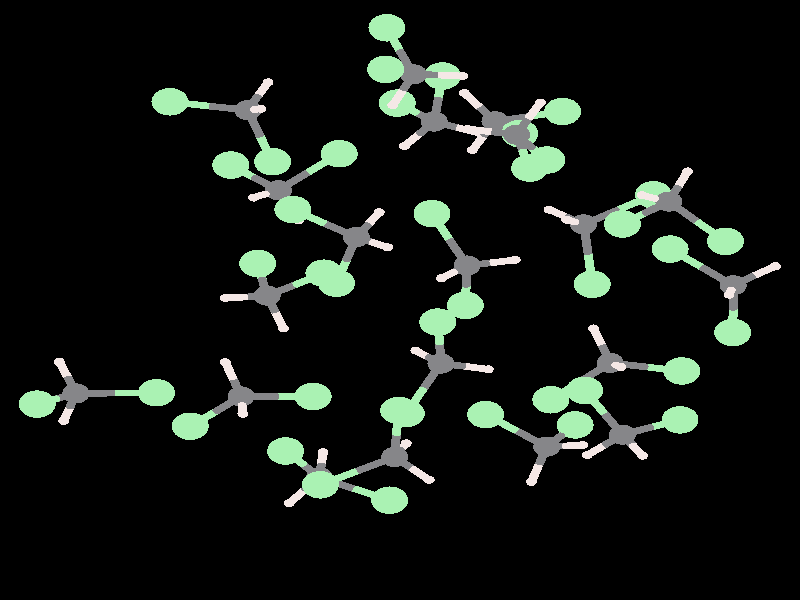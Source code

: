 #include "colors.inc"
#include "finish.inc"

global_settings {assumed_gamma 1 max_trace_level 6}
background {color White transmit 1.0}
camera {orthographic angle 0
  right -17.77*x up 17.92*y
  direction 50.00*z
  location <0,0,50.00> look_at <0,0,0>}


light_source {<  2.00,   3.00,  40.00> color White
  area_light <0.70, 0, 0>, <0, 0.70, 0>, 3, 3
  adaptive 1 jitter}
// no fog
#declare simple = finish {phong 0.7}
#declare pale = finish {ambient 0.5 diffuse 0.85 roughness 0.001 specular 0.200 }
#declare intermediate = finish {ambient 0.3 diffuse 0.6 specular 0.1 roughness 0.04}
#declare vmd = finish {ambient 0.0 diffuse 0.65 phong 0.1 phong_size 40.0 specular 0.5 }
#declare jmol = finish {ambient 0.2 diffuse 0.6 specular 1 roughness 0.001 metallic}
#declare ase2 = finish {ambient 0.05 brilliance 3 diffuse 0.6 metallic specular 0.7 roughness 0.04 reflection 0.15}
#declare ase3 = finish {ambient 0.15 brilliance 2 diffuse 0.6 metallic specular 1.0 roughness 0.001 reflection 0.0}
#declare glass = finish {ambient 0.05 diffuse 0.3 specular 1.0 roughness 0.001}
#declare glass2 = finish {ambient 0.01 diffuse 0.3 specular 1.0 reflection 0.25 roughness 0.001}
#declare Rcell = 0.050;
#declare Rbond = 0.100;

#macro atom(LOC, R, COL, TRANS, FIN)
  sphere{LOC, R texture{pigment{color COL transmit TRANS} finish{FIN}}}
#end
#macro constrain(LOC, R, COL, TRANS FIN)
union{torus{R, Rcell rotate 45*z texture{pigment{color COL transmit TRANS} finish{FIN}}}
     torus{R, Rcell rotate -45*z texture{pigment{color COL transmit TRANS} finish{FIN}}}
     translate LOC}
#end

// no cell vertices
atom(<  1.49,   1.03,  -9.74>, 0.30, rgb <0.24, 0.24, 0.25>, 0.0, jmol) // #0
atom(<  0.71,   2.58, -10.24>, 0.41, rgb <0.40, 0.89, 0.45>, 0.0, jmol) // #1
atom(<  1.45,  -0.16, -11.07>, 0.41, rgb <0.40, 0.89, 0.45>, 0.0, jmol) // #2
atom(<  0.92,   0.65,  -8.89>, 0.12, rgb <0.91, 0.81, 0.79>, 0.0, jmol) // #3
atom(<  2.56,   1.20,  -9.41>, 0.12, rgb <0.91, 0.81, 0.79>, 0.0, jmol) // #4
atom(< -0.97,   1.88,  -5.17>, 0.30, rgb <0.24, 0.24, 0.25>, 0.0, jmol) // #5
atom(< -1.41,   0.50,  -6.19>, 0.41, rgb <0.40, 0.89, 0.45>, 0.0, jmol) // #6
atom(< -2.38,   2.70,  -4.46>, 0.41, rgb <0.40, 0.89, 0.45>, 0.0, jmol) // #7
atom(< -0.46,   2.62,  -5.84>, 0.12, rgb <0.91, 0.81, 0.79>, 0.0, jmol) // #8
atom(< -0.27,   1.57,  -4.38>, 0.12, rgb <0.91, 0.81, 0.79>, 0.0, jmol) // #9
atom(< -7.20,  -2.79,  -9.83>, 0.30, rgb <0.24, 0.24, 0.25>, 0.0, jmol) // #10
atom(< -8.06,  -3.11,  -8.29>, 0.41, rgb <0.40, 0.89, 0.45>, 0.0, jmol) // #11
atom(< -5.41,  -2.77,  -9.50>, 0.41, rgb <0.40, 0.89, 0.45>, 0.0, jmol) // #12
atom(< -7.57,  -1.84, -10.25>, 0.12, rgb <0.91, 0.81, 0.79>, 0.0, jmol) // #13
atom(< -7.47,  -3.61, -10.59>, 0.12, rgb <0.91, 0.81, 0.79>, 0.0, jmol) // #14
atom(<  0.30,   6.74,  -4.44>, 0.30, rgb <0.24, 0.24, 0.25>, 0.0, jmol) // #15
atom(< -0.32,   6.89,  -2.81>, 0.41, rgb <0.40, 0.89, 0.45>, 0.0, jmol) // #16
atom(< -0.29,   8.13,  -5.44>, 0.41, rgb <0.40, 0.89, 0.45>, 0.0, jmol) // #17
atom(< -0.16,   5.82,  -4.80>, 0.12, rgb <0.91, 0.81, 0.79>, 0.0, jmol) // #18
atom(<  1.39,   6.69,  -4.40>, 0.12, rgb <0.91, 0.81, 0.79>, 0.0, jmol) // #19
atom(<  7.40,   0.44,  -5.12>, 0.30, rgb <0.24, 0.24, 0.25>, 0.0, jmol) // #20
atom(<  6.00,   1.52,  -5.63>, 0.41, rgb <0.40, 0.89, 0.45>, 0.0, jmol) // #21
atom(<  7.39,  -0.97,  -6.23>, 0.41, rgb <0.40, 0.89, 0.45>, 0.0, jmol) // #22
atom(<  7.31,   0.16,  -4.10>, 0.12, rgb <0.91, 0.81, 0.79>, 0.0, jmol) // #23
atom(<  8.34,   1.01,  -5.29>, 0.12, rgb <0.91, 0.81, 0.79>, 0.0, jmol) // #24
atom(<  4.94,  -4.02,  -3.52>, 0.30, rgb <0.24, 0.24, 0.25>, 0.0, jmol) // #25
atom(<  4.10,  -2.70,  -2.63>, 0.41, rgb <0.40, 0.89, 0.45>, 0.0, jmol) // #26
atom(<  6.22,  -3.58,  -4.64>, 0.41, rgb <0.40, 0.89, 0.45>, 0.0, jmol) // #27
atom(<  4.16,  -4.63,  -4.11>, 0.12, rgb <0.91, 0.81, 0.79>, 0.0, jmol) // #28
atom(<  5.39,  -4.65,  -2.75>, 0.12, rgb <0.91, 0.81, 0.79>, 0.0, jmol) // #29
atom(<  2.11,   5.34,  -7.85>, 0.30, rgb <0.24, 0.24, 0.25>, 0.0, jmol) // #30
atom(<  2.66,   4.97,  -6.16>, 0.41, rgb <0.40, 0.89, 0.45>, 0.0, jmol) // #31
atom(<  3.61,   5.63,  -8.78>, 0.41, rgb <0.40, 0.89, 0.45>, 0.0, jmol) // #32
atom(<  1.43,   6.18,  -7.86>, 0.12, rgb <0.91, 0.81, 0.79>, 0.0, jmol) // #33
atom(<  1.61,   4.48,  -8.29>, 0.12, rgb <0.91, 0.81, 0.79>, 0.0, jmol) // #34
atom(< -1.79,  -5.30, -12.08>, 0.30, rgb <0.24, 0.24, 0.25>, 0.0, jmol) // #35
atom(< -2.54,  -4.51, -10.71>, 0.41, rgb <0.40, 0.89, 0.45>, 0.0, jmol) // #36
atom(< -0.23,  -5.98, -11.58>, 0.41, rgb <0.40, 0.89, 0.45>, 0.0, jmol) // #37
atom(< -1.71,  -4.55, -12.91>, 0.12, rgb <0.91, 0.81, 0.79>, 0.0, jmol) // #38
atom(< -2.46,  -6.07, -12.39>, 0.12, rgb <0.91, 0.81, 0.79>, 0.0, jmol) // #39
atom(< -3.53,  -2.88,  -5.30>, 0.30, rgb <0.24, 0.24, 0.25>, 0.0, jmol) // #40
atom(< -4.66,  -3.77,  -6.32>, 0.41, rgb <0.40, 0.89, 0.45>, 0.0, jmol) // #41
atom(< -1.93,  -2.88,  -6.11>, 0.41, rgb <0.40, 0.89, 0.45>, 0.0, jmol) // #42
atom(< -3.49,  -3.40,  -4.34>, 0.12, rgb <0.91, 0.81, 0.79>, 0.0, jmol) // #43
atom(< -3.88,  -1.86,  -5.16>, 0.12, rgb <0.91, 0.81, 0.79>, 0.0, jmol) // #44
atom(< -2.70,   3.28,  -8.02>, 0.30, rgb <0.24, 0.24, 0.25>, 0.0, jmol) // #45
atom(< -1.35,   4.37,  -7.58>, 0.41, rgb <0.40, 0.89, 0.45>, 0.0, jmol) // #46
atom(< -3.76,   4.03,  -9.30>, 0.41, rgb <0.40, 0.89, 0.45>, 0.0, jmol) // #47
atom(< -3.25,   3.06,  -7.11>, 0.12, rgb <0.91, 0.81, 0.79>, 0.0, jmol) // #48
atom(< -2.25,   2.38,  -8.43>, 0.12, rgb <0.91, 0.81, 0.79>, 0.0, jmol) // #49
atom(< -2.95,   0.13, -13.95>, 0.30, rgb <0.24, 0.24, 0.25>, 0.0, jmol) // #50
atom(< -1.69,   0.80, -12.86>, 0.41, rgb <0.40, 0.89, 0.45>, 0.0, jmol) // #51
atom(< -3.16,   1.09, -15.46>, 0.41, rgb <0.40, 0.89, 0.45>, 0.0, jmol) // #52
atom(< -3.88,   0.06, -13.35>, 0.12, rgb <0.91, 0.81, 0.79>, 0.0, jmol) // #53
atom(< -2.59,  -0.85, -14.29>, 0.12, rgb <0.91, 0.81, 0.79>, 0.0, jmol) // #54
atom(<  4.08,   2.26, -16.48>, 0.30, rgb <0.24, 0.24, 0.25>, 0.0, jmol) // #55
atom(<  5.63,   3.14, -16.76>, 0.41, rgb <0.40, 0.89, 0.45>, 0.0, jmol) // #56
atom(<  4.27,   0.47, -16.79>, 0.41, rgb <0.40, 0.89, 0.45>, 0.0, jmol) // #57
atom(<  3.31,   2.70, -17.19>, 0.12, rgb <0.91, 0.81, 0.79>, 0.0, jmol) // #58
atom(<  3.70,   2.40, -15.43>, 0.12, rgb <0.91, 0.81, 0.79>, 0.0, jmol) // #59
atom(<  5.97,   2.94,  -9.53>, 0.30, rgb <0.24, 0.24, 0.25>, 0.0, jmol) // #60
atom(<  4.94,   2.27, -10.80>, 0.41, rgb <0.40, 0.89, 0.45>, 0.0, jmol) // #61
atom(<  7.23,   1.75,  -9.12>, 0.41, rgb <0.40, 0.89, 0.45>, 0.0, jmol) // #62
atom(<  5.38,   3.13,  -8.61>, 0.12, rgb <0.91, 0.81, 0.79>, 0.0, jmol) // #63
atom(<  6.39,   3.84,  -9.87>, 0.12, rgb <0.91, 0.81, 0.79>, 0.0, jmol) // #64
atom(<  2.59,   4.94,  -1.42>, 0.30, rgb <0.24, 0.24, 0.25>, 0.0, jmol) // #65
atom(<  3.26,   4.18,  -2.89>, 0.41, rgb <0.40, 0.89, 0.45>, 0.0, jmol) // #66
atom(<  2.88,   3.94,   0.00>, 0.41, rgb <0.40, 0.89, 0.45>, 0.0, jmol) // #67
atom(<  1.50,   5.11,  -1.59>, 0.12, rgb <0.91, 0.81, 0.79>, 0.0, jmol) // #68
atom(<  3.12,   5.89,  -1.24>, 0.12, rgb <0.91, 0.81, 0.79>, 0.0, jmol) // #69
atom(<  3.26,  -4.38,  -7.14>, 0.30, rgb <0.24, 0.24, 0.25>, 0.0, jmol) // #70
atom(<  1.90,  -3.42,  -6.53>, 0.41, rgb <0.40, 0.89, 0.45>, 0.0, jmol) // #71
atom(<  3.89,  -3.73,  -8.71>, 0.41, rgb <0.40, 0.89, 0.45>, 0.0, jmol) // #72
atom(<  2.92,  -5.43,  -7.32>, 0.12, rgb <0.91, 0.81, 0.79>, 0.0, jmol) // #73
atom(<  4.06,  -4.33,  -6.40>, 0.12, rgb <0.91, 0.81, 0.79>, 0.0, jmol) // #74
atom(<  4.67,  -1.88, -12.06>, 0.30, rgb <0.24, 0.24, 0.25>, 0.0, jmol) // #75
atom(<  6.26,  -2.12, -12.95>, 0.41, rgb <0.40, 0.89, 0.45>, 0.0, jmol) // #76
atom(<  3.35,  -2.98, -12.61>, 0.41, rgb <0.40, 0.89, 0.45>, 0.0, jmol) // #77
atom(<  4.30,  -0.85, -12.31>, 0.12, rgb <0.91, 0.81, 0.79>, 0.0, jmol) // #78
atom(<  4.91,  -2.00, -10.97>, 0.12, rgb <0.91, 0.81, 0.79>, 0.0, jmol) // #79
atom(<  0.76,   5.33, -12.17>, 0.30, rgb <0.24, 0.24, 0.25>, 0.0, jmol) // #80
atom(<  0.94,   6.69, -13.28>, 0.41, rgb <0.40, 0.89, 0.45>, 0.0, jmol) // #81
atom(< -0.06,   5.88, -10.72>, 0.41, rgb <0.40, 0.89, 0.45>, 0.0, jmol) // #82
atom(<  1.78,   4.98, -11.93>, 0.12, rgb <0.91, 0.81, 0.79>, 0.0, jmol) // #83
atom(<  0.10,   4.60, -12.73>, 0.12, rgb <0.91, 0.81, 0.79>, 0.0, jmol) // #84
atom(< -0.12,  -4.69,  -3.58>, 0.30, rgb <0.24, 0.24, 0.25>, 0.0, jmol) // #85
atom(< -1.77,  -5.52,  -3.64>, 0.41, rgb <0.40, 0.89, 0.45>, 0.0, jmol) // #86
atom(< -0.03,  -3.30,  -2.44>, 0.41, rgb <0.40, 0.89, 0.45>, 0.0, jmol) // #87
atom(<  0.14,  -4.28,  -4.59>, 0.12, rgb <0.91, 0.81, 0.79>, 0.0, jmol) // #88
atom(<  0.65,  -5.37,  -3.26>, 0.12, rgb <0.91, 0.81, 0.79>, 0.0, jmol) // #89
atom(< -3.38,   5.67, -12.53>, 0.30, rgb <0.24, 0.24, 0.25>, 0.0, jmol) // #90
atom(< -5.11,   5.92, -12.58>, 0.41, rgb <0.40, 0.89, 0.45>, 0.0, jmol) // #91
atom(< -2.83,   4.13, -13.30>, 0.41, rgb <0.40, 0.89, 0.45>, 0.0, jmol) // #92
atom(< -3.09,   5.71, -11.46>, 0.12, rgb <0.91, 0.81, 0.79>, 0.0, jmol) // #93
atom(< -2.93,   6.50, -13.13>, 0.12, rgb <0.91, 0.81, 0.79>, 0.0, jmol) // #94
atom(<  0.91,  -1.90, -16.23>, 0.30, rgb <0.24, 0.24, 0.25>, 0.0, jmol) // #95
atom(<  0.14,  -3.39, -15.50>, 0.41, rgb <0.40, 0.89, 0.45>, 0.0, jmol) // #96
atom(<  0.84,  -0.66, -14.92>, 0.41, rgb <0.40, 0.89, 0.45>, 0.0, jmol) // #97
atom(<  0.35,  -1.51, -17.08>, 0.12, rgb <0.91, 0.81, 0.79>, 0.0, jmol) // #98
atom(<  1.96,  -2.07, -16.51>, 0.12, rgb <0.91, 0.81, 0.79>, 0.0, jmol) // #99
cylinder {<  1.49,   1.03,  -9.74>, <  1.47,   0.44, -10.41>, Rbond texture{pigment {color rgb <0.24, 0.24, 0.25> transmit 0.0} finish{jmol}}}
cylinder {<  1.45,  -0.16, -11.07>, <  1.47,   0.44, -10.41>, Rbond texture{pigment {color rgb <0.40, 0.89, 0.45> transmit 0.0} finish{jmol}}}
cylinder {<  1.49,   1.03,  -9.74>, <  1.21,   0.84,  -9.32>, Rbond texture{pigment {color rgb <0.24, 0.24, 0.25> transmit 0.0} finish{jmol}}}
cylinder {<  0.92,   0.65,  -8.89>, <  1.21,   0.84,  -9.32>, Rbond texture{pigment {color rgb <0.91, 0.81, 0.79> transmit 0.0} finish{jmol}}}
cylinder {<  1.49,   1.03,  -9.74>, <  2.02,   1.11,  -9.57>, Rbond texture{pigment {color rgb <0.24, 0.24, 0.25> transmit 0.0} finish{jmol}}}
cylinder {<  2.56,   1.20,  -9.41>, <  2.02,   1.11,  -9.57>, Rbond texture{pigment {color rgb <0.91, 0.81, 0.79> transmit 0.0} finish{jmol}}}
cylinder {<  1.49,   1.03,  -9.74>, <  1.10,   1.80,  -9.99>, Rbond texture{pigment {color rgb <0.24, 0.24, 0.25> transmit 0.0} finish{jmol}}}
cylinder {<  0.71,   2.58, -10.24>, <  1.10,   1.80,  -9.99>, Rbond texture{pigment {color rgb <0.40, 0.89, 0.45> transmit 0.0} finish{jmol}}}
cylinder {< -0.97,   1.88,  -5.17>, < -1.19,   1.19,  -5.68>, Rbond texture{pigment {color rgb <0.24, 0.24, 0.25> transmit 0.0} finish{jmol}}}
cylinder {< -1.41,   0.50,  -6.19>, < -1.19,   1.19,  -5.68>, Rbond texture{pigment {color rgb <0.40, 0.89, 0.45> transmit 0.0} finish{jmol}}}
cylinder {< -0.97,   1.88,  -5.17>, < -0.62,   1.73,  -4.77>, Rbond texture{pigment {color rgb <0.24, 0.24, 0.25> transmit 0.0} finish{jmol}}}
cylinder {< -0.27,   1.57,  -4.38>, < -0.62,   1.73,  -4.77>, Rbond texture{pigment {color rgb <0.91, 0.81, 0.79> transmit 0.0} finish{jmol}}}
cylinder {< -0.97,   1.88,  -5.17>, < -1.68,   2.29,  -4.81>, Rbond texture{pigment {color rgb <0.24, 0.24, 0.25> transmit 0.0} finish{jmol}}}
cylinder {< -2.38,   2.70,  -4.46>, < -1.68,   2.29,  -4.81>, Rbond texture{pigment {color rgb <0.40, 0.89, 0.45> transmit 0.0} finish{jmol}}}
cylinder {< -0.97,   1.88,  -5.17>, < -0.71,   2.25,  -5.51>, Rbond texture{pigment {color rgb <0.24, 0.24, 0.25> transmit 0.0} finish{jmol}}}
cylinder {< -0.46,   2.62,  -5.84>, < -0.71,   2.25,  -5.51>, Rbond texture{pigment {color rgb <0.91, 0.81, 0.79> transmit 0.0} finish{jmol}}}
cylinder {< -7.20,  -2.79,  -9.83>, < -6.31,  -2.78,  -9.67>, Rbond texture{pigment {color rgb <0.24, 0.24, 0.25> transmit 0.0} finish{jmol}}}
cylinder {< -5.41,  -2.77,  -9.50>, < -6.31,  -2.78,  -9.67>, Rbond texture{pigment {color rgb <0.40, 0.89, 0.45> transmit 0.0} finish{jmol}}}
cylinder {< -7.20,  -2.79,  -9.83>, < -7.38,  -2.31, -10.04>, Rbond texture{pigment {color rgb <0.24, 0.24, 0.25> transmit 0.0} finish{jmol}}}
cylinder {< -7.57,  -1.84, -10.25>, < -7.38,  -2.31, -10.04>, Rbond texture{pigment {color rgb <0.91, 0.81, 0.79> transmit 0.0} finish{jmol}}}
cylinder {< -7.20,  -2.79,  -9.83>, < -7.33,  -3.20, -10.21>, Rbond texture{pigment {color rgb <0.24, 0.24, 0.25> transmit 0.0} finish{jmol}}}
cylinder {< -7.47,  -3.61, -10.59>, < -7.33,  -3.20, -10.21>, Rbond texture{pigment {color rgb <0.91, 0.81, 0.79> transmit 0.0} finish{jmol}}}
cylinder {< -7.20,  -2.79,  -9.83>, < -7.63,  -2.95,  -9.06>, Rbond texture{pigment {color rgb <0.24, 0.24, 0.25> transmit 0.0} finish{jmol}}}
cylinder {< -8.06,  -3.11,  -8.29>, < -7.63,  -2.95,  -9.06>, Rbond texture{pigment {color rgb <0.40, 0.89, 0.45> transmit 0.0} finish{jmol}}}
cylinder {<  0.30,   6.74,  -4.44>, <  0.07,   6.28,  -4.62>, Rbond texture{pigment {color rgb <0.24, 0.24, 0.25> transmit 0.0} finish{jmol}}}
cylinder {< -0.16,   5.82,  -4.80>, <  0.07,   6.28,  -4.62>, Rbond texture{pigment {color rgb <0.91, 0.81, 0.79> transmit 0.0} finish{jmol}}}
cylinder {<  0.30,   6.74,  -4.44>, <  0.84,   6.72,  -4.42>, Rbond texture{pigment {color rgb <0.24, 0.24, 0.25> transmit 0.0} finish{jmol}}}
cylinder {<  1.39,   6.69,  -4.40>, <  0.84,   6.72,  -4.42>, Rbond texture{pigment {color rgb <0.91, 0.81, 0.79> transmit 0.0} finish{jmol}}}
cylinder {<  0.30,   6.74,  -4.44>, <  0.00,   7.43,  -4.94>, Rbond texture{pigment {color rgb <0.24, 0.24, 0.25> transmit 0.0} finish{jmol}}}
cylinder {< -0.29,   8.13,  -5.44>, <  0.00,   7.43,  -4.94>, Rbond texture{pigment {color rgb <0.40, 0.89, 0.45> transmit 0.0} finish{jmol}}}
cylinder {<  0.30,   6.74,  -4.44>, < -0.01,   6.81,  -3.63>, Rbond texture{pigment {color rgb <0.24, 0.24, 0.25> transmit 0.0} finish{jmol}}}
cylinder {< -0.32,   6.89,  -2.81>, < -0.01,   6.81,  -3.63>, Rbond texture{pigment {color rgb <0.40, 0.89, 0.45> transmit 0.0} finish{jmol}}}
cylinder {<  7.40,   0.44,  -5.12>, <  7.40,  -0.26,  -5.68>, Rbond texture{pigment {color rgb <0.24, 0.24, 0.25> transmit 0.0} finish{jmol}}}
cylinder {<  7.39,  -0.97,  -6.23>, <  7.40,  -0.26,  -5.68>, Rbond texture{pigment {color rgb <0.40, 0.89, 0.45> transmit 0.0} finish{jmol}}}
cylinder {<  7.40,   0.44,  -5.12>, <  7.36,   0.30,  -4.61>, Rbond texture{pigment {color rgb <0.24, 0.24, 0.25> transmit 0.0} finish{jmol}}}
cylinder {<  7.31,   0.16,  -4.10>, <  7.36,   0.30,  -4.61>, Rbond texture{pigment {color rgb <0.91, 0.81, 0.79> transmit 0.0} finish{jmol}}}
cylinder {<  7.40,   0.44,  -5.12>, <  7.87,   0.73,  -5.21>, Rbond texture{pigment {color rgb <0.24, 0.24, 0.25> transmit 0.0} finish{jmol}}}
cylinder {<  8.34,   1.01,  -5.29>, <  7.87,   0.73,  -5.21>, Rbond texture{pigment {color rgb <0.91, 0.81, 0.79> transmit 0.0} finish{jmol}}}
cylinder {<  7.40,   0.44,  -5.12>, <  6.70,   0.98,  -5.37>, Rbond texture{pigment {color rgb <0.24, 0.24, 0.25> transmit 0.0} finish{jmol}}}
cylinder {<  6.00,   1.52,  -5.63>, <  6.70,   0.98,  -5.37>, Rbond texture{pigment {color rgb <0.40, 0.89, 0.45> transmit 0.0} finish{jmol}}}
cylinder {<  4.94,  -4.02,  -3.52>, <  5.17,  -4.34,  -3.13>, Rbond texture{pigment {color rgb <0.24, 0.24, 0.25> transmit 0.0} finish{jmol}}}
cylinder {<  5.39,  -4.65,  -2.75>, <  5.17,  -4.34,  -3.13>, Rbond texture{pigment {color rgb <0.91, 0.81, 0.79> transmit 0.0} finish{jmol}}}
cylinder {<  4.94,  -4.02,  -3.52>, <  4.55,  -4.33,  -3.82>, Rbond texture{pigment {color rgb <0.24, 0.24, 0.25> transmit 0.0} finish{jmol}}}
cylinder {<  4.16,  -4.63,  -4.11>, <  4.55,  -4.33,  -3.82>, Rbond texture{pigment {color rgb <0.91, 0.81, 0.79> transmit 0.0} finish{jmol}}}
cylinder {<  4.94,  -4.02,  -3.52>, <  5.58,  -3.80,  -4.08>, Rbond texture{pigment {color rgb <0.24, 0.24, 0.25> transmit 0.0} finish{jmol}}}
cylinder {<  6.22,  -3.58,  -4.64>, <  5.58,  -3.80,  -4.08>, Rbond texture{pigment {color rgb <0.40, 0.89, 0.45> transmit 0.0} finish{jmol}}}
cylinder {<  4.94,  -4.02,  -3.52>, <  4.52,  -3.36,  -3.08>, Rbond texture{pigment {color rgb <0.24, 0.24, 0.25> transmit 0.0} finish{jmol}}}
cylinder {<  4.10,  -2.70,  -2.63>, <  4.52,  -3.36,  -3.08>, Rbond texture{pigment {color rgb <0.40, 0.89, 0.45> transmit 0.0} finish{jmol}}}
cylinder {<  2.11,   5.34,  -7.85>, <  2.86,   5.48,  -8.31>, Rbond texture{pigment {color rgb <0.24, 0.24, 0.25> transmit 0.0} finish{jmol}}}
cylinder {<  3.61,   5.63,  -8.78>, <  2.86,   5.48,  -8.31>, Rbond texture{pigment {color rgb <0.40, 0.89, 0.45> transmit 0.0} finish{jmol}}}
cylinder {<  2.11,   5.34,  -7.85>, <  1.86,   4.91,  -8.07>, Rbond texture{pigment {color rgb <0.24, 0.24, 0.25> transmit 0.0} finish{jmol}}}
cylinder {<  1.61,   4.48,  -8.29>, <  1.86,   4.91,  -8.07>, Rbond texture{pigment {color rgb <0.91, 0.81, 0.79> transmit 0.0} finish{jmol}}}
cylinder {<  2.11,   5.34,  -7.85>, <  2.38,   5.16,  -7.00>, Rbond texture{pigment {color rgb <0.24, 0.24, 0.25> transmit 0.0} finish{jmol}}}
cylinder {<  2.66,   4.97,  -6.16>, <  2.38,   5.16,  -7.00>, Rbond texture{pigment {color rgb <0.40, 0.89, 0.45> transmit 0.0} finish{jmol}}}
cylinder {<  2.11,   5.34,  -7.85>, <  1.77,   5.76,  -7.85>, Rbond texture{pigment {color rgb <0.24, 0.24, 0.25> transmit 0.0} finish{jmol}}}
cylinder {<  1.43,   6.18,  -7.86>, <  1.77,   5.76,  -7.85>, Rbond texture{pigment {color rgb <0.91, 0.81, 0.79> transmit 0.0} finish{jmol}}}
cylinder {< -1.79,  -5.30, -12.08>, < -1.75,  -4.93, -12.49>, Rbond texture{pigment {color rgb <0.24, 0.24, 0.25> transmit 0.0} finish{jmol}}}
cylinder {< -1.71,  -4.55, -12.91>, < -1.75,  -4.93, -12.49>, Rbond texture{pigment {color rgb <0.91, 0.81, 0.79> transmit 0.0} finish{jmol}}}
cylinder {< -1.79,  -5.30, -12.08>, < -2.13,  -5.69, -12.23>, Rbond texture{pigment {color rgb <0.24, 0.24, 0.25> transmit 0.0} finish{jmol}}}
cylinder {< -2.46,  -6.07, -12.39>, < -2.13,  -5.69, -12.23>, Rbond texture{pigment {color rgb <0.91, 0.81, 0.79> transmit 0.0} finish{jmol}}}
cylinder {< -1.79,  -5.30, -12.08>, < -1.01,  -5.64, -11.83>, Rbond texture{pigment {color rgb <0.24, 0.24, 0.25> transmit 0.0} finish{jmol}}}
cylinder {< -0.23,  -5.98, -11.58>, < -1.01,  -5.64, -11.83>, Rbond texture{pigment {color rgb <0.40, 0.89, 0.45> transmit 0.0} finish{jmol}}}
cylinder {< -1.79,  -5.30, -12.08>, < -2.16,  -4.90, -11.39>, Rbond texture{pigment {color rgb <0.24, 0.24, 0.25> transmit 0.0} finish{jmol}}}
cylinder {< -2.54,  -4.51, -10.71>, < -2.16,  -4.90, -11.39>, Rbond texture{pigment {color rgb <0.40, 0.89, 0.45> transmit 0.0} finish{jmol}}}
cylinder {< -3.53,  -2.88,  -5.30>, < -3.51,  -3.14,  -4.82>, Rbond texture{pigment {color rgb <0.24, 0.24, 0.25> transmit 0.0} finish{jmol}}}
cylinder {< -3.49,  -3.40,  -4.34>, < -3.51,  -3.14,  -4.82>, Rbond texture{pigment {color rgb <0.91, 0.81, 0.79> transmit 0.0} finish{jmol}}}
cylinder {< -3.53,  -2.88,  -5.30>, < -4.09,  -3.33,  -5.81>, Rbond texture{pigment {color rgb <0.24, 0.24, 0.25> transmit 0.0} finish{jmol}}}
cylinder {< -4.66,  -3.77,  -6.32>, < -4.09,  -3.33,  -5.81>, Rbond texture{pigment {color rgb <0.40, 0.89, 0.45> transmit 0.0} finish{jmol}}}
cylinder {< -3.53,  -2.88,  -5.30>, < -3.70,  -2.37,  -5.23>, Rbond texture{pigment {color rgb <0.24, 0.24, 0.25> transmit 0.0} finish{jmol}}}
cylinder {< -3.88,  -1.86,  -5.16>, < -3.70,  -2.37,  -5.23>, Rbond texture{pigment {color rgb <0.91, 0.81, 0.79> transmit 0.0} finish{jmol}}}
cylinder {< -3.53,  -2.88,  -5.30>, < -2.73,  -2.88,  -5.70>, Rbond texture{pigment {color rgb <0.24, 0.24, 0.25> transmit 0.0} finish{jmol}}}
cylinder {< -1.93,  -2.88,  -6.11>, < -2.73,  -2.88,  -5.70>, Rbond texture{pigment {color rgb <0.40, 0.89, 0.45> transmit 0.0} finish{jmol}}}
cylinder {< -2.70,   3.28,  -8.02>, < -3.23,   3.65,  -8.66>, Rbond texture{pigment {color rgb <0.24, 0.24, 0.25> transmit 0.0} finish{jmol}}}
cylinder {< -3.76,   4.03,  -9.30>, < -3.23,   3.65,  -8.66>, Rbond texture{pigment {color rgb <0.40, 0.89, 0.45> transmit 0.0} finish{jmol}}}
cylinder {< -2.70,   3.28,  -8.02>, < -2.48,   2.83,  -8.23>, Rbond texture{pigment {color rgb <0.24, 0.24, 0.25> transmit 0.0} finish{jmol}}}
cylinder {< -2.25,   2.38,  -8.43>, < -2.48,   2.83,  -8.23>, Rbond texture{pigment {color rgb <0.91, 0.81, 0.79> transmit 0.0} finish{jmol}}}
cylinder {< -2.70,   3.28,  -8.02>, < -2.03,   3.82,  -7.80>, Rbond texture{pigment {color rgb <0.24, 0.24, 0.25> transmit 0.0} finish{jmol}}}
cylinder {< -1.35,   4.37,  -7.58>, < -2.03,   3.82,  -7.80>, Rbond texture{pigment {color rgb <0.40, 0.89, 0.45> transmit 0.0} finish{jmol}}}
cylinder {< -2.70,   3.28,  -8.02>, < -2.98,   3.17,  -7.57>, Rbond texture{pigment {color rgb <0.24, 0.24, 0.25> transmit 0.0} finish{jmol}}}
cylinder {< -3.25,   3.06,  -7.11>, < -2.98,   3.17,  -7.57>, Rbond texture{pigment {color rgb <0.91, 0.81, 0.79> transmit 0.0} finish{jmol}}}
cylinder {< -2.95,   0.13, -13.95>, < -2.77,  -0.36, -14.12>, Rbond texture{pigment {color rgb <0.24, 0.24, 0.25> transmit 0.0} finish{jmol}}}
cylinder {< -2.59,  -0.85, -14.29>, < -2.77,  -0.36, -14.12>, Rbond texture{pigment {color rgb <0.91, 0.81, 0.79> transmit 0.0} finish{jmol}}}
cylinder {< -2.95,   0.13, -13.95>, < -3.42,   0.09, -13.65>, Rbond texture{pigment {color rgb <0.24, 0.24, 0.25> transmit 0.0} finish{jmol}}}
cylinder {< -3.88,   0.06, -13.35>, < -3.42,   0.09, -13.65>, Rbond texture{pigment {color rgb <0.91, 0.81, 0.79> transmit 0.0} finish{jmol}}}
cylinder {< -2.95,   0.13, -13.95>, < -3.06,   0.61, -14.71>, Rbond texture{pigment {color rgb <0.24, 0.24, 0.25> transmit 0.0} finish{jmol}}}
cylinder {< -3.16,   1.09, -15.46>, < -3.06,   0.61, -14.71>, Rbond texture{pigment {color rgb <0.40, 0.89, 0.45> transmit 0.0} finish{jmol}}}
cylinder {< -2.95,   0.13, -13.95>, < -2.32,   0.46, -13.40>, Rbond texture{pigment {color rgb <0.24, 0.24, 0.25> transmit 0.0} finish{jmol}}}
cylinder {< -1.69,   0.80, -12.86>, < -2.32,   0.46, -13.40>, Rbond texture{pigment {color rgb <0.40, 0.89, 0.45> transmit 0.0} finish{jmol}}}
cylinder {<  4.08,   2.26, -16.48>, <  4.18,   1.37, -16.63>, Rbond texture{pigment {color rgb <0.24, 0.24, 0.25> transmit 0.0} finish{jmol}}}
cylinder {<  4.27,   0.47, -16.79>, <  4.18,   1.37, -16.63>, Rbond texture{pigment {color rgb <0.40, 0.89, 0.45> transmit 0.0} finish{jmol}}}
cylinder {<  4.08,   2.26, -16.48>, <  4.86,   2.70, -16.62>, Rbond texture{pigment {color rgb <0.24, 0.24, 0.25> transmit 0.0} finish{jmol}}}
cylinder {<  5.63,   3.14, -16.76>, <  4.86,   2.70, -16.62>, Rbond texture{pigment {color rgb <0.40, 0.89, 0.45> transmit 0.0} finish{jmol}}}
cylinder {<  4.08,   2.26, -16.48>, <  3.70,   2.48, -16.83>, Rbond texture{pigment {color rgb <0.24, 0.24, 0.25> transmit 0.0} finish{jmol}}}
cylinder {<  3.31,   2.70, -17.19>, <  3.70,   2.48, -16.83>, Rbond texture{pigment {color rgb <0.91, 0.81, 0.79> transmit 0.0} finish{jmol}}}
cylinder {<  4.08,   2.26, -16.48>, <  3.89,   2.33, -15.96>, Rbond texture{pigment {color rgb <0.24, 0.24, 0.25> transmit 0.0} finish{jmol}}}
cylinder {<  3.70,   2.40, -15.43>, <  3.89,   2.33, -15.96>, Rbond texture{pigment {color rgb <0.91, 0.81, 0.79> transmit 0.0} finish{jmol}}}
cylinder {<  5.97,   2.94,  -9.53>, <  6.60,   2.34,  -9.33>, Rbond texture{pigment {color rgb <0.24, 0.24, 0.25> transmit 0.0} finish{jmol}}}
cylinder {<  7.23,   1.75,  -9.12>, <  6.60,   2.34,  -9.33>, Rbond texture{pigment {color rgb <0.40, 0.89, 0.45> transmit 0.0} finish{jmol}}}
cylinder {<  5.97,   2.94,  -9.53>, <  5.45,   2.60, -10.17>, Rbond texture{pigment {color rgb <0.24, 0.24, 0.25> transmit 0.0} finish{jmol}}}
cylinder {<  4.94,   2.27, -10.80>, <  5.45,   2.60, -10.17>, Rbond texture{pigment {color rgb <0.40, 0.89, 0.45> transmit 0.0} finish{jmol}}}
cylinder {<  5.97,   2.94,  -9.53>, <  6.18,   3.39,  -9.70>, Rbond texture{pigment {color rgb <0.24, 0.24, 0.25> transmit 0.0} finish{jmol}}}
cylinder {<  6.39,   3.84,  -9.87>, <  6.18,   3.39,  -9.70>, Rbond texture{pigment {color rgb <0.91, 0.81, 0.79> transmit 0.0} finish{jmol}}}
cylinder {<  5.97,   2.94,  -9.53>, <  5.67,   3.03,  -9.07>, Rbond texture{pigment {color rgb <0.24, 0.24, 0.25> transmit 0.0} finish{jmol}}}
cylinder {<  5.38,   3.13,  -8.61>, <  5.67,   3.03,  -9.07>, Rbond texture{pigment {color rgb <0.91, 0.81, 0.79> transmit 0.0} finish{jmol}}}
cylinder {<  2.59,   4.94,  -1.42>, <  2.73,   4.44,  -0.71>, Rbond texture{pigment {color rgb <0.24, 0.24, 0.25> transmit 0.0} finish{jmol}}}
cylinder {<  2.88,   3.94,   0.00>, <  2.73,   4.44,  -0.71>, Rbond texture{pigment {color rgb <0.40, 0.89, 0.45> transmit 0.0} finish{jmol}}}
cylinder {<  2.59,   4.94,  -1.42>, <  2.92,   4.56,  -2.15>, Rbond texture{pigment {color rgb <0.24, 0.24, 0.25> transmit 0.0} finish{jmol}}}
cylinder {<  3.26,   4.18,  -2.89>, <  2.92,   4.56,  -2.15>, Rbond texture{pigment {color rgb <0.40, 0.89, 0.45> transmit 0.0} finish{jmol}}}
cylinder {<  2.59,   4.94,  -1.42>, <  2.85,   5.42,  -1.33>, Rbond texture{pigment {color rgb <0.24, 0.24, 0.25> transmit 0.0} finish{jmol}}}
cylinder {<  3.12,   5.89,  -1.24>, <  2.85,   5.42,  -1.33>, Rbond texture{pigment {color rgb <0.91, 0.81, 0.79> transmit 0.0} finish{jmol}}}
cylinder {<  2.59,   4.94,  -1.42>, <  2.04,   5.02,  -1.50>, Rbond texture{pigment {color rgb <0.24, 0.24, 0.25> transmit 0.0} finish{jmol}}}
cylinder {<  1.50,   5.11,  -1.59>, <  2.04,   5.02,  -1.50>, Rbond texture{pigment {color rgb <0.91, 0.81, 0.79> transmit 0.0} finish{jmol}}}
cylinder {<  3.26,  -4.38,  -7.14>, <  3.58,  -4.05,  -7.93>, Rbond texture{pigment {color rgb <0.24, 0.24, 0.25> transmit 0.0} finish{jmol}}}
cylinder {<  3.89,  -3.73,  -8.71>, <  3.58,  -4.05,  -7.93>, Rbond texture{pigment {color rgb <0.40, 0.89, 0.45> transmit 0.0} finish{jmol}}}
cylinder {<  3.26,  -4.38,  -7.14>, <  3.66,  -4.36,  -6.77>, Rbond texture{pigment {color rgb <0.24, 0.24, 0.25> transmit 0.0} finish{jmol}}}
cylinder {<  4.06,  -4.33,  -6.40>, <  3.66,  -4.36,  -6.77>, Rbond texture{pigment {color rgb <0.91, 0.81, 0.79> transmit 0.0} finish{jmol}}}
cylinder {<  3.26,  -4.38,  -7.14>, <  3.09,  -4.91,  -7.23>, Rbond texture{pigment {color rgb <0.24, 0.24, 0.25> transmit 0.0} finish{jmol}}}
cylinder {<  2.92,  -5.43,  -7.32>, <  3.09,  -4.91,  -7.23>, Rbond texture{pigment {color rgb <0.91, 0.81, 0.79> transmit 0.0} finish{jmol}}}
cylinder {<  3.26,  -4.38,  -7.14>, <  2.58,  -3.90,  -6.84>, Rbond texture{pigment {color rgb <0.24, 0.24, 0.25> transmit 0.0} finish{jmol}}}
cylinder {<  1.90,  -3.42,  -6.53>, <  2.58,  -3.90,  -6.84>, Rbond texture{pigment {color rgb <0.40, 0.89, 0.45> transmit 0.0} finish{jmol}}}
cylinder {<  4.67,  -1.88, -12.06>, <  4.49,  -1.36, -12.18>, Rbond texture{pigment {color rgb <0.24, 0.24, 0.25> transmit 0.0} finish{jmol}}}
cylinder {<  4.30,  -0.85, -12.31>, <  4.49,  -1.36, -12.18>, Rbond texture{pigment {color rgb <0.91, 0.81, 0.79> transmit 0.0} finish{jmol}}}
cylinder {<  4.67,  -1.88, -12.06>, <  4.01,  -2.43, -12.33>, Rbond texture{pigment {color rgb <0.24, 0.24, 0.25> transmit 0.0} finish{jmol}}}
cylinder {<  3.35,  -2.98, -12.61>, <  4.01,  -2.43, -12.33>, Rbond texture{pigment {color rgb <0.40, 0.89, 0.45> transmit 0.0} finish{jmol}}}
cylinder {<  4.67,  -1.88, -12.06>, <  5.47,  -2.00, -12.51>, Rbond texture{pigment {color rgb <0.24, 0.24, 0.25> transmit 0.0} finish{jmol}}}
cylinder {<  6.26,  -2.12, -12.95>, <  5.47,  -2.00, -12.51>, Rbond texture{pigment {color rgb <0.40, 0.89, 0.45> transmit 0.0} finish{jmol}}}
cylinder {<  4.67,  -1.88, -12.06>, <  4.79,  -1.94, -11.51>, Rbond texture{pigment {color rgb <0.24, 0.24, 0.25> transmit 0.0} finish{jmol}}}
cylinder {<  4.91,  -2.00, -10.97>, <  4.79,  -1.94, -11.51>, Rbond texture{pigment {color rgb <0.91, 0.81, 0.79> transmit 0.0} finish{jmol}}}
cylinder {<  0.76,   5.33, -12.17>, <  1.27,   5.15, -12.05>, Rbond texture{pigment {color rgb <0.24, 0.24, 0.25> transmit 0.0} finish{jmol}}}
cylinder {<  1.78,   4.98, -11.93>, <  1.27,   5.15, -12.05>, Rbond texture{pigment {color rgb <0.91, 0.81, 0.79> transmit 0.0} finish{jmol}}}
cylinder {<  0.76,   5.33, -12.17>, <  0.85,   6.01, -12.72>, Rbond texture{pigment {color rgb <0.24, 0.24, 0.25> transmit 0.0} finish{jmol}}}
cylinder {<  0.94,   6.69, -13.28>, <  0.85,   6.01, -12.72>, Rbond texture{pigment {color rgb <0.40, 0.89, 0.45> transmit 0.0} finish{jmol}}}
cylinder {<  0.76,   5.33, -12.17>, <  0.35,   5.60, -11.45>, Rbond texture{pigment {color rgb <0.24, 0.24, 0.25> transmit 0.0} finish{jmol}}}
cylinder {< -0.06,   5.88, -10.72>, <  0.35,   5.60, -11.45>, Rbond texture{pigment {color rgb <0.40, 0.89, 0.45> transmit 0.0} finish{jmol}}}
cylinder {<  0.76,   5.33, -12.17>, <  0.43,   4.96, -12.45>, Rbond texture{pigment {color rgb <0.24, 0.24, 0.25> transmit 0.0} finish{jmol}}}
cylinder {<  0.10,   4.60, -12.73>, <  0.43,   4.96, -12.45>, Rbond texture{pigment {color rgb <0.91, 0.81, 0.79> transmit 0.0} finish{jmol}}}
cylinder {< -0.12,  -4.69,  -3.58>, < -0.08,  -4.00,  -3.01>, Rbond texture{pigment {color rgb <0.24, 0.24, 0.25> transmit 0.0} finish{jmol}}}
cylinder {< -0.03,  -3.30,  -2.44>, < -0.08,  -4.00,  -3.01>, Rbond texture{pigment {color rgb <0.40, 0.89, 0.45> transmit 0.0} finish{jmol}}}
cylinder {< -0.12,  -4.69,  -3.58>, <  0.26,  -5.03,  -3.42>, Rbond texture{pigment {color rgb <0.24, 0.24, 0.25> transmit 0.0} finish{jmol}}}
cylinder {<  0.65,  -5.37,  -3.26>, <  0.26,  -5.03,  -3.42>, Rbond texture{pigment {color rgb <0.91, 0.81, 0.79> transmit 0.0} finish{jmol}}}
cylinder {< -0.12,  -4.69,  -3.58>, < -0.95,  -5.11,  -3.61>, Rbond texture{pigment {color rgb <0.24, 0.24, 0.25> transmit 0.0} finish{jmol}}}
cylinder {< -1.77,  -5.52,  -3.64>, < -0.95,  -5.11,  -3.61>, Rbond texture{pigment {color rgb <0.40, 0.89, 0.45> transmit 0.0} finish{jmol}}}
cylinder {< -0.12,  -4.69,  -3.58>, <  0.01,  -4.48,  -4.08>, Rbond texture{pigment {color rgb <0.24, 0.24, 0.25> transmit 0.0} finish{jmol}}}
cylinder {<  0.14,  -4.28,  -4.59>, <  0.01,  -4.48,  -4.08>, Rbond texture{pigment {color rgb <0.91, 0.81, 0.79> transmit 0.0} finish{jmol}}}
cylinder {< -3.38,   5.67, -12.53>, < -3.11,   4.90, -12.92>, Rbond texture{pigment {color rgb <0.24, 0.24, 0.25> transmit 0.0} finish{jmol}}}
cylinder {< -2.83,   4.13, -13.30>, < -3.11,   4.90, -12.92>, Rbond texture{pigment {color rgb <0.40, 0.89, 0.45> transmit 0.0} finish{jmol}}}
cylinder {< -3.38,   5.67, -12.53>, < -3.16,   6.09, -12.83>, Rbond texture{pigment {color rgb <0.24, 0.24, 0.25> transmit 0.0} finish{jmol}}}
cylinder {< -2.93,   6.50, -13.13>, < -3.16,   6.09, -12.83>, Rbond texture{pigment {color rgb <0.91, 0.81, 0.79> transmit 0.0} finish{jmol}}}
cylinder {< -3.38,   5.67, -12.53>, < -3.24,   5.69, -12.00>, Rbond texture{pigment {color rgb <0.24, 0.24, 0.25> transmit 0.0} finish{jmol}}}
cylinder {< -3.09,   5.71, -11.46>, < -3.24,   5.69, -12.00>, Rbond texture{pigment {color rgb <0.91, 0.81, 0.79> transmit 0.0} finish{jmol}}}
cylinder {< -3.38,   5.67, -12.53>, < -4.24,   5.79, -12.56>, Rbond texture{pigment {color rgb <0.24, 0.24, 0.25> transmit 0.0} finish{jmol}}}
cylinder {< -5.11,   5.92, -12.58>, < -4.24,   5.79, -12.56>, Rbond texture{pigment {color rgb <0.40, 0.89, 0.45> transmit 0.0} finish{jmol}}}
cylinder {<  0.91,  -1.90, -16.23>, <  1.44,  -1.98, -16.37>, Rbond texture{pigment {color rgb <0.24, 0.24, 0.25> transmit 0.0} finish{jmol}}}
cylinder {<  1.96,  -2.07, -16.51>, <  1.44,  -1.98, -16.37>, Rbond texture{pigment {color rgb <0.91, 0.81, 0.79> transmit 0.0} finish{jmol}}}
cylinder {<  0.91,  -1.90, -16.23>, <  0.88,  -1.28, -15.58>, Rbond texture{pigment {color rgb <0.24, 0.24, 0.25> transmit 0.0} finish{jmol}}}
cylinder {<  0.84,  -0.66, -14.92>, <  0.88,  -1.28, -15.58>, Rbond texture{pigment {color rgb <0.40, 0.89, 0.45> transmit 0.0} finish{jmol}}}
cylinder {<  0.91,  -1.90, -16.23>, <  0.63,  -1.71, -16.66>, Rbond texture{pigment {color rgb <0.24, 0.24, 0.25> transmit 0.0} finish{jmol}}}
cylinder {<  0.35,  -1.51, -17.08>, <  0.63,  -1.71, -16.66>, Rbond texture{pigment {color rgb <0.91, 0.81, 0.79> transmit 0.0} finish{jmol}}}
cylinder {<  0.91,  -1.90, -16.23>, <  0.52,  -2.65, -15.87>, Rbond texture{pigment {color rgb <0.24, 0.24, 0.25> transmit 0.0} finish{jmol}}}
cylinder {<  0.14,  -3.39, -15.50>, <  0.52,  -2.65, -15.87>, Rbond texture{pigment {color rgb <0.40, 0.89, 0.45> transmit 0.0} finish{jmol}}}
// no constraints
